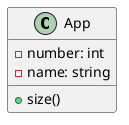 @startuml
'https://plantuml.com/class-diagram

class App {
-number: int
-name: string
+size()
}

@enduml